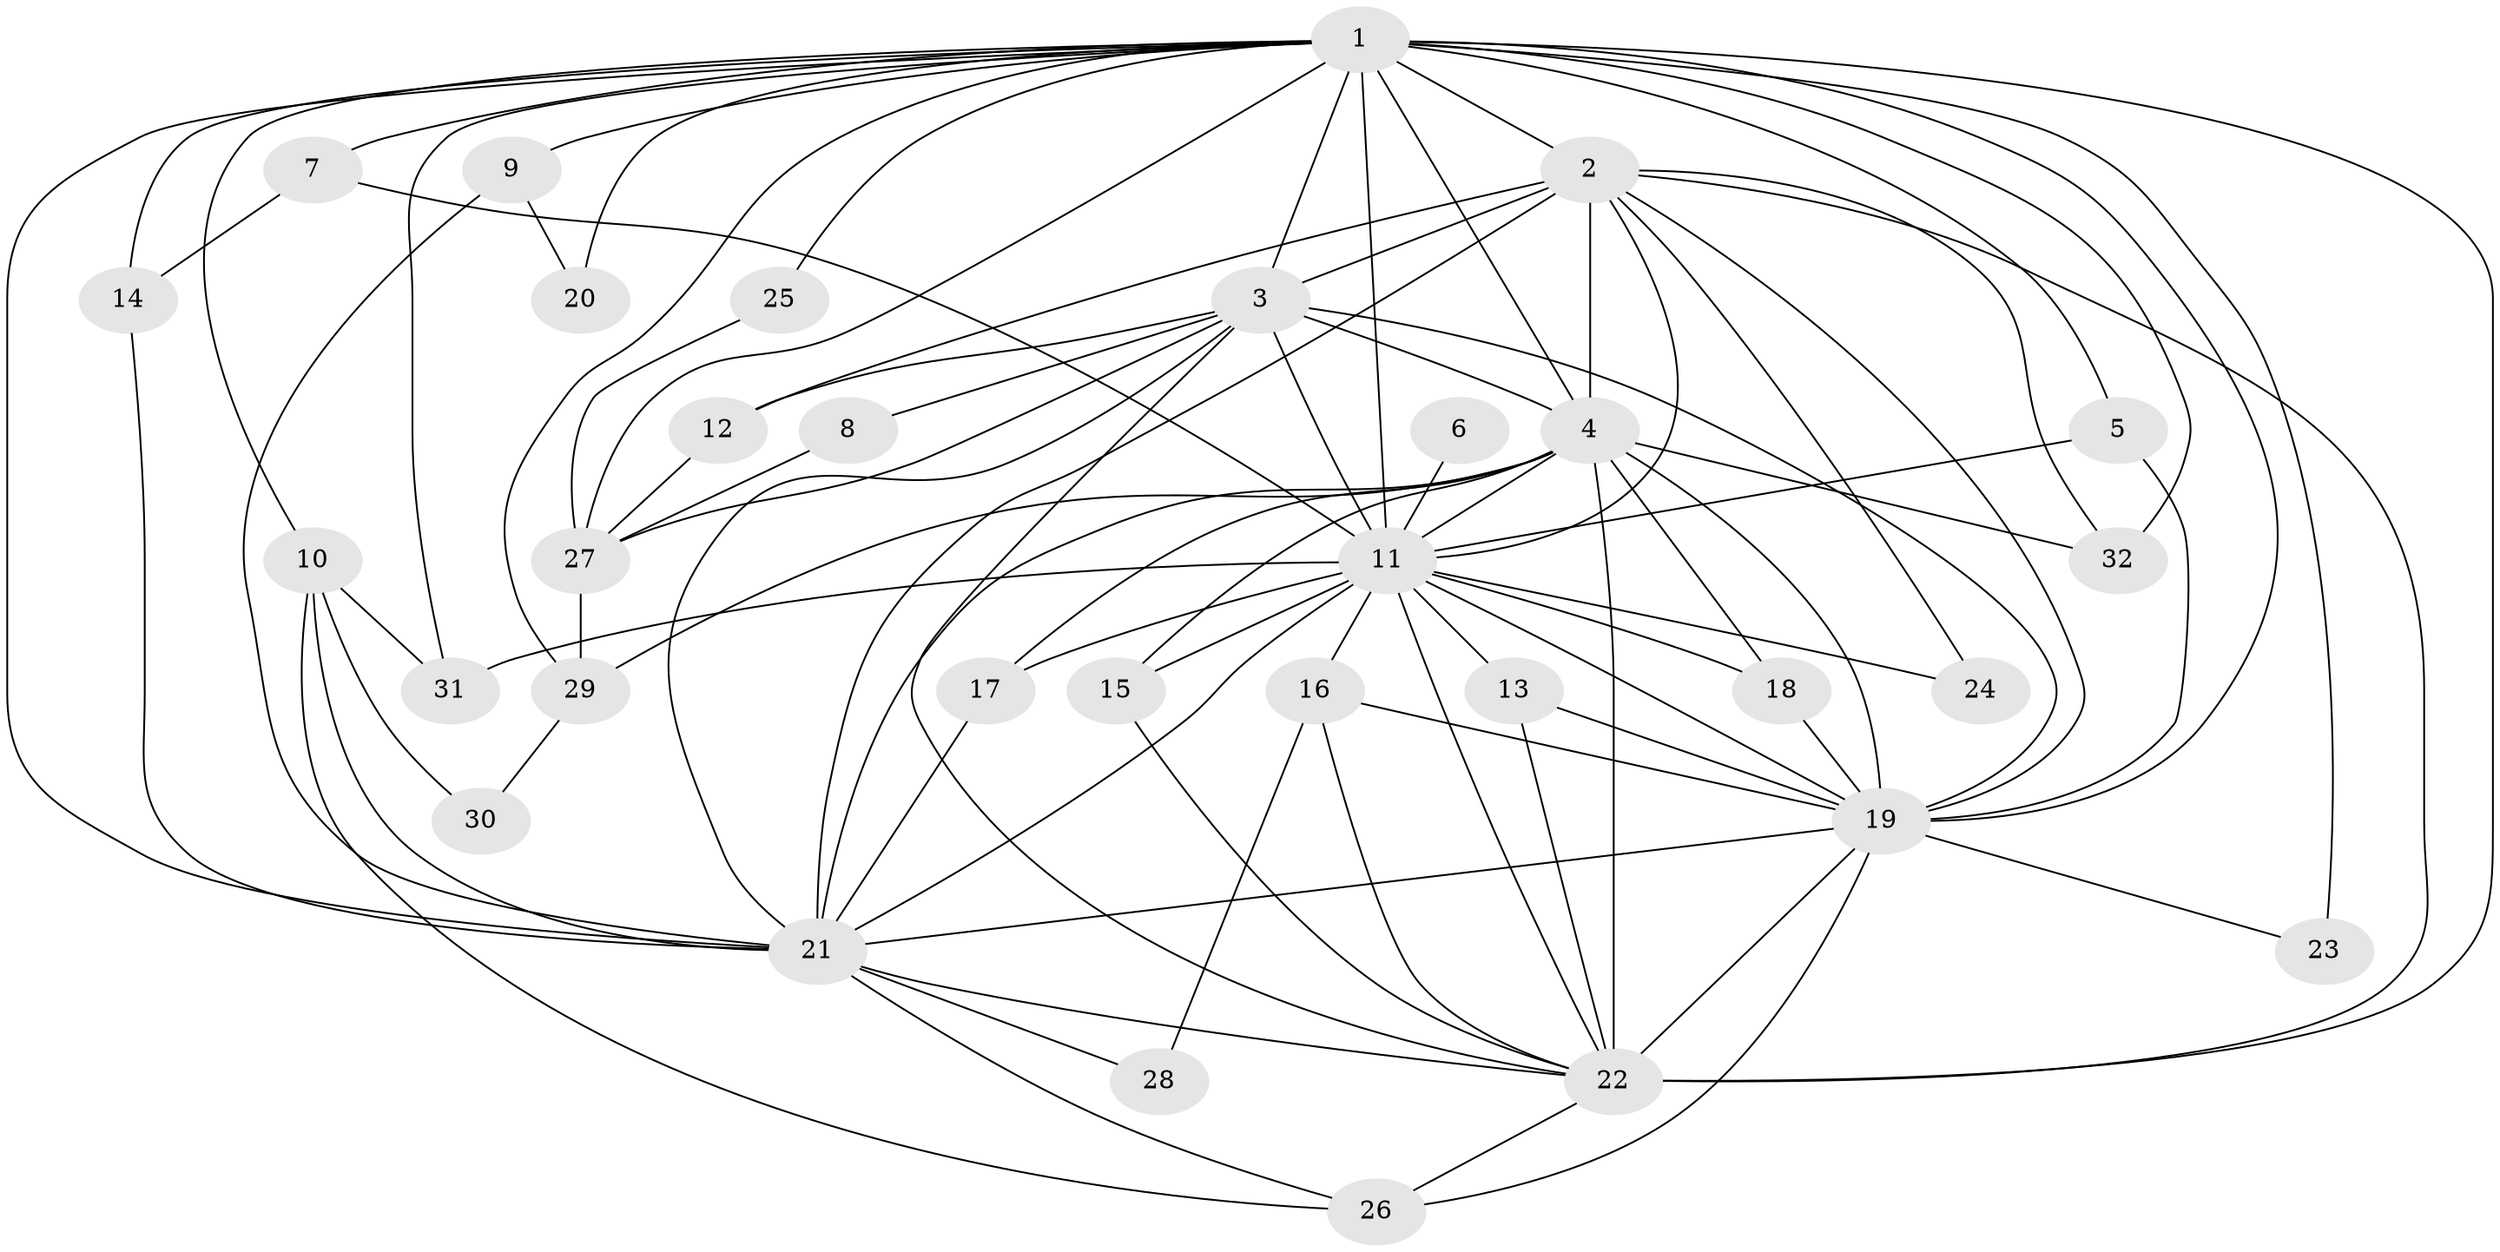 // original degree distribution, {18: 0.015625, 16: 0.03125, 14: 0.03125, 22: 0.015625, 23: 0.015625, 17: 0.015625, 11: 0.015625, 15: 0.015625, 8: 0.015625, 2: 0.5, 3: 0.25, 4: 0.078125}
// Generated by graph-tools (version 1.1) at 2025/01/03/09/25 03:01:34]
// undirected, 32 vertices, 88 edges
graph export_dot {
graph [start="1"]
  node [color=gray90,style=filled];
  1;
  2;
  3;
  4;
  5;
  6;
  7;
  8;
  9;
  10;
  11;
  12;
  13;
  14;
  15;
  16;
  17;
  18;
  19;
  20;
  21;
  22;
  23;
  24;
  25;
  26;
  27;
  28;
  29;
  30;
  31;
  32;
  1 -- 2 [weight=3.0];
  1 -- 3 [weight=3.0];
  1 -- 4 [weight=4.0];
  1 -- 5 [weight=1.0];
  1 -- 7 [weight=1.0];
  1 -- 9 [weight=1.0];
  1 -- 10 [weight=1.0];
  1 -- 11 [weight=4.0];
  1 -- 14 [weight=1.0];
  1 -- 19 [weight=2.0];
  1 -- 20 [weight=1.0];
  1 -- 21 [weight=2.0];
  1 -- 22 [weight=2.0];
  1 -- 23 [weight=2.0];
  1 -- 25 [weight=1.0];
  1 -- 27 [weight=2.0];
  1 -- 29 [weight=1.0];
  1 -- 31 [weight=2.0];
  1 -- 32 [weight=1.0];
  2 -- 3 [weight=1.0];
  2 -- 4 [weight=2.0];
  2 -- 11 [weight=1.0];
  2 -- 12 [weight=1.0];
  2 -- 19 [weight=1.0];
  2 -- 21 [weight=1.0];
  2 -- 22 [weight=2.0];
  2 -- 24 [weight=1.0];
  2 -- 32 [weight=1.0];
  3 -- 4 [weight=2.0];
  3 -- 8 [weight=1.0];
  3 -- 11 [weight=1.0];
  3 -- 12 [weight=1.0];
  3 -- 19 [weight=1.0];
  3 -- 21 [weight=1.0];
  3 -- 22 [weight=1.0];
  3 -- 27 [weight=2.0];
  4 -- 11 [weight=2.0];
  4 -- 15 [weight=1.0];
  4 -- 17 [weight=1.0];
  4 -- 18 [weight=2.0];
  4 -- 19 [weight=3.0];
  4 -- 21 [weight=3.0];
  4 -- 22 [weight=3.0];
  4 -- 29 [weight=1.0];
  4 -- 32 [weight=1.0];
  5 -- 11 [weight=1.0];
  5 -- 19 [weight=1.0];
  6 -- 11 [weight=1.0];
  7 -- 11 [weight=1.0];
  7 -- 14 [weight=1.0];
  8 -- 27 [weight=1.0];
  9 -- 20 [weight=1.0];
  9 -- 21 [weight=1.0];
  10 -- 21 [weight=1.0];
  10 -- 26 [weight=1.0];
  10 -- 30 [weight=1.0];
  10 -- 31 [weight=1.0];
  11 -- 13 [weight=1.0];
  11 -- 15 [weight=1.0];
  11 -- 16 [weight=1.0];
  11 -- 17 [weight=1.0];
  11 -- 18 [weight=1.0];
  11 -- 19 [weight=1.0];
  11 -- 21 [weight=1.0];
  11 -- 22 [weight=1.0];
  11 -- 24 [weight=2.0];
  11 -- 31 [weight=1.0];
  12 -- 27 [weight=1.0];
  13 -- 19 [weight=1.0];
  13 -- 22 [weight=1.0];
  14 -- 21 [weight=1.0];
  15 -- 22 [weight=1.0];
  16 -- 19 [weight=1.0];
  16 -- 22 [weight=1.0];
  16 -- 28 [weight=1.0];
  17 -- 21 [weight=1.0];
  18 -- 19 [weight=1.0];
  19 -- 21 [weight=1.0];
  19 -- 22 [weight=1.0];
  19 -- 23 [weight=1.0];
  19 -- 26 [weight=1.0];
  21 -- 22 [weight=1.0];
  21 -- 26 [weight=1.0];
  21 -- 28 [weight=1.0];
  22 -- 26 [weight=1.0];
  25 -- 27 [weight=1.0];
  27 -- 29 [weight=1.0];
  29 -- 30 [weight=1.0];
}
